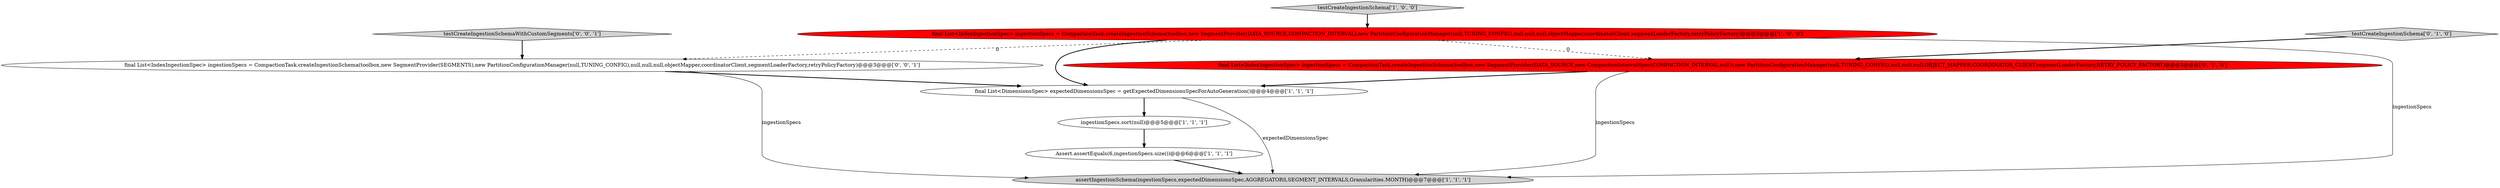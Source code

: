 digraph {
2 [style = filled, label = "assertIngestionSchema(ingestionSpecs,expectedDimensionsSpec,AGGREGATORS,SEGMENT_INTERVALS,Granularities.MONTH)@@@7@@@['1', '1', '1']", fillcolor = lightgray, shape = ellipse image = "AAA0AAABBB1BBB"];
6 [style = filled, label = "final List<IndexIngestionSpec> ingestionSpecs = CompactionTask.createIngestionSchema(toolbox,new SegmentProvider(DATA_SOURCE,new CompactionIntervalSpec(COMPACTION_INTERVAL,null)),new PartitionConfigurationManager(null,TUNING_CONFIG),null,null,null,OBJECT_MAPPER,COORDINATOR_CLIENT,segmentLoaderFactory,RETRY_POLICY_FACTORY)@@@3@@@['0', '1', '0']", fillcolor = red, shape = ellipse image = "AAA1AAABBB2BBB"];
7 [style = filled, label = "testCreateIngestionSchema['0', '1', '0']", fillcolor = lightgray, shape = diamond image = "AAA0AAABBB2BBB"];
9 [style = filled, label = "testCreateIngestionSchemaWithCustomSegments['0', '0', '1']", fillcolor = lightgray, shape = diamond image = "AAA0AAABBB3BBB"];
3 [style = filled, label = "testCreateIngestionSchema['1', '0', '0']", fillcolor = lightgray, shape = diamond image = "AAA0AAABBB1BBB"];
4 [style = filled, label = "Assert.assertEquals(6,ingestionSpecs.size())@@@6@@@['1', '1', '1']", fillcolor = white, shape = ellipse image = "AAA0AAABBB1BBB"];
0 [style = filled, label = "final List<IndexIngestionSpec> ingestionSpecs = CompactionTask.createIngestionSchema(toolbox,new SegmentProvider(DATA_SOURCE,COMPACTION_INTERVAL),new PartitionConfigurationManager(null,TUNING_CONFIG),null,null,null,objectMapper,coordinatorClient,segmentLoaderFactory,retryPolicyFactory)@@@3@@@['1', '0', '0']", fillcolor = red, shape = ellipse image = "AAA1AAABBB1BBB"];
8 [style = filled, label = "final List<IndexIngestionSpec> ingestionSpecs = CompactionTask.createIngestionSchema(toolbox,new SegmentProvider(SEGMENTS),new PartitionConfigurationManager(null,TUNING_CONFIG),null,null,null,objectMapper,coordinatorClient,segmentLoaderFactory,retryPolicyFactory)@@@3@@@['0', '0', '1']", fillcolor = white, shape = ellipse image = "AAA0AAABBB3BBB"];
1 [style = filled, label = "ingestionSpecs.sort(null)@@@5@@@['1', '1', '1']", fillcolor = white, shape = ellipse image = "AAA0AAABBB1BBB"];
5 [style = filled, label = "final List<DimensionsSpec> expectedDimensionsSpec = getExpectedDimensionsSpecForAutoGeneration()@@@4@@@['1', '1', '1']", fillcolor = white, shape = ellipse image = "AAA0AAABBB1BBB"];
0->8 [style = dashed, label="0"];
5->1 [style = bold, label=""];
6->5 [style = bold, label=""];
1->4 [style = bold, label=""];
0->6 [style = dashed, label="0"];
6->2 [style = solid, label="ingestionSpecs"];
4->2 [style = bold, label=""];
8->2 [style = solid, label="ingestionSpecs"];
8->5 [style = bold, label=""];
9->8 [style = bold, label=""];
0->2 [style = solid, label="ingestionSpecs"];
3->0 [style = bold, label=""];
7->6 [style = bold, label=""];
0->5 [style = bold, label=""];
5->2 [style = solid, label="expectedDimensionsSpec"];
}
